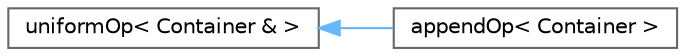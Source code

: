digraph "Graphical Class Hierarchy"
{
 // LATEX_PDF_SIZE
  bgcolor="transparent";
  edge [fontname=Helvetica,fontsize=10,labelfontname=Helvetica,labelfontsize=10];
  node [fontname=Helvetica,fontsize=10,shape=box,height=0.2,width=0.4];
  rankdir="LR";
  Node0 [id="Node000000",label="uniformOp\< Container & \>",height=0.2,width=0.4,color="grey40", fillcolor="white", style="filled",URL="$classFoam_1_1cut_1_1uniformOp.html",tooltip=" "];
  Node0 -> Node1 [id="edge5614_Node000000_Node000001",dir="back",color="steelblue1",style="solid",tooltip=" "];
  Node1 [id="Node000001",label="appendOp\< Container \>",height=0.2,width=0.4,color="grey40", fillcolor="white", style="filled",URL="$classFoam_1_1cut_1_1appendOp.html",tooltip=" "];
}

